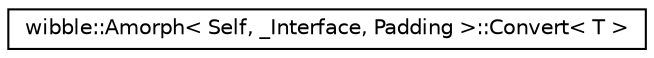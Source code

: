 digraph G
{
  edge [fontname="Helvetica",fontsize="10",labelfontname="Helvetica",labelfontsize="10"];
  node [fontname="Helvetica",fontsize="10",shape=record];
  rankdir="LR";
  Node1 [label="wibble::Amorph\< Self, _Interface, Padding \>::Convert\< T \>",height=0.2,width=0.4,color="black", fillcolor="white", style="filled",URL="$structwibble_1_1Amorph_1_1Convert.html"];
}
